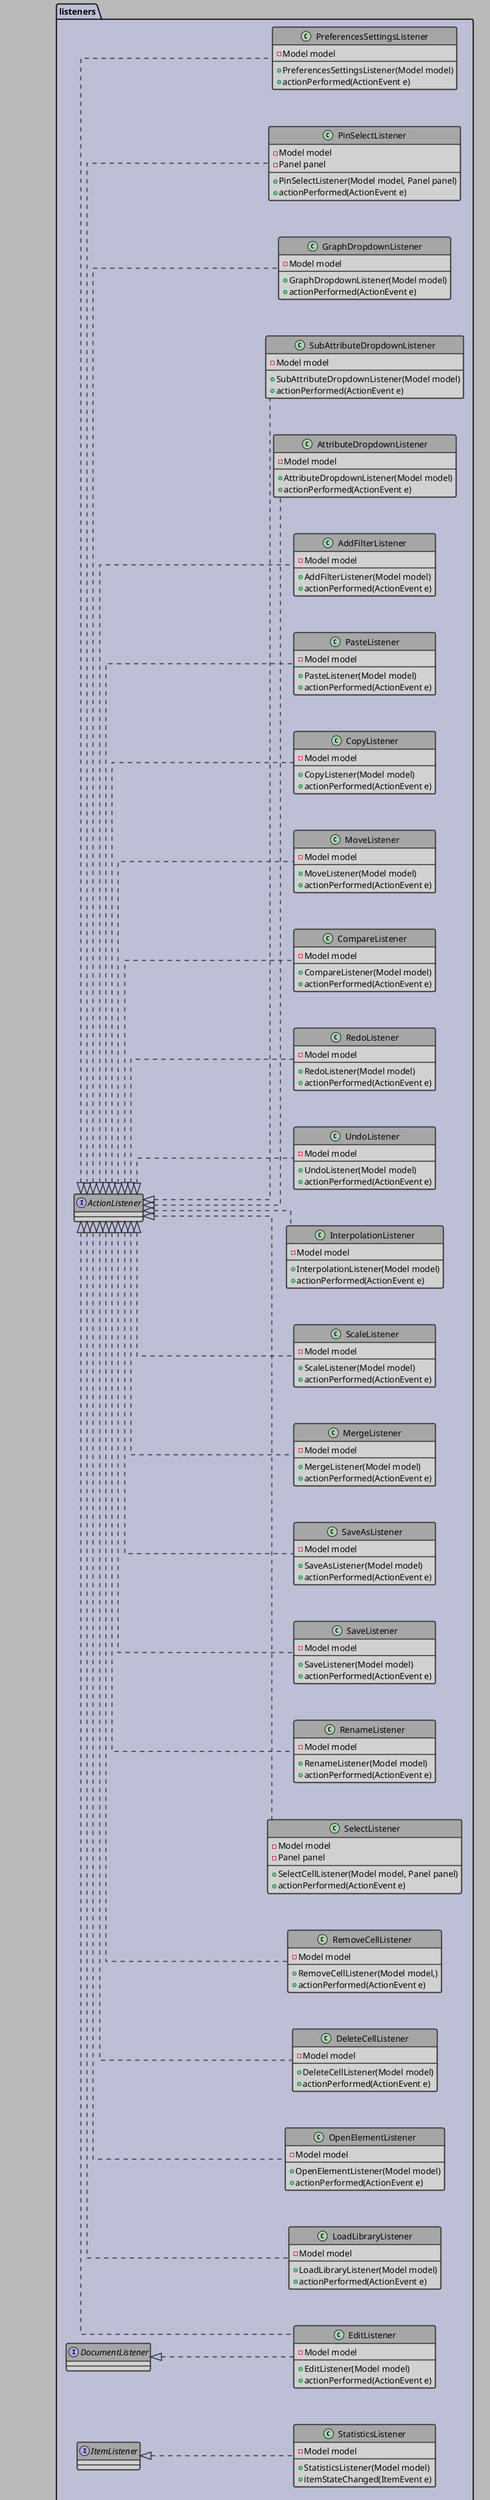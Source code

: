 @startuml
left to right direction

'Style Settings
skinparam {
    Linetype ortho
    BackgroundColor #bababa
    Shadowing false
    Nodesep 60
    Ranksep 50
    
}
skinparam Arrow {
    Color #2e2e2e
    Thickness 1.5
}
skinparam CircledCharacter {
    Radius 8
    FontSize 10
}
skinparam class {
    BackgroundColor #d1d1d1
    BorderColor #2e2e2e
    BorderThickness 1.5
    HeaderBackgroundColor #a6a6a6
}
skinparam package {
    BackgroundColor #bcbfd6
    BorderThickness 1.8
}
skinparam Note {
    BackgroundColor #297547
    BorderColor #171a17
    FontColor #e8e8e8
}

!startsub DIAGRAM
together {
    class EventManager{
        -Model model
        -MainWindow view
        +EventManager(Model model, MainWindow view)
        +initListeners()
    }

    

    class DataUpdateHandler implements IObserver{
        -Model model
        -MainWindow view
        -List<Element> elements
        +UpdateHandler(Model model, MainWindow view)
        +update()

    }

    class SettingsUpdateHandler implements IObserver{
        +SettingsUpdateHandler(Model model, MainWindow view)
        +update()

    }


    class FilterUpdateHandler implements IObserver{
        +FilterUpdateHandler(Model model, Panel panel)
        +update()
    }
    
    class InterpolationHandler implements IObserver{
        +InterpolationHandler(Model model, Panel panel)
        +update()
    }

        
    
}

package listeners{

        class LoadLibraryListener implements ActionListener{
            -Model model
            +LoadLibraryListener(Model model)
            +actionPerformed(ActionEvent e)
        }
        
        class OpenElementListener implements ActionListener{
            -Model model
            +OpenElementListener(Model model)
            +actionPerformed(ActionEvent e)
        }

        class DeleteCellListener implements ActionListener{
            -Model model
            +DeleteCellListener(Model model)
            +actionPerformed(ActionEvent e)
        }

        class RemoveCellListener implements ActionListener{
            -Model model
            +RemoveCellListener(Model model,)
            +actionPerformed(ActionEvent e)
        }

        class SelectListener implements ActionListener{
            -Model model
            -Panel panel
            +SelectCellListener(Model model, Panel panel)
            +actionPerformed(ActionEvent e)
        }

        class RenameListener implements ActionListener{
            -Model model
            +RenameListener(Model model)
            +actionPerformed(ActionEvent e)
        }

        class EditListener implements ActionListener, DocumentListener{
            -Model model
            +EditListener(Model model)
            +actionPerformed(ActionEvent e)
        }

        class SaveListener implements ActionListener{
            -Model model
            +SaveListener(Model model)
            +actionPerformed(ActionEvent e)
        }

        class SaveAsListener implements ActionListener{
            -Model model
            +SaveAsListener(Model model)
            +actionPerformed(ActionEvent e)
        }

        class MergeListener implements ActionListener{
            -Model model
            +MergeListener(Model model)
            +actionPerformed(ActionEvent e)
        }

        class ScaleListener implements ActionListener{
            -Model model
            +ScaleListener(Model model)
            +actionPerformed(ActionEvent e)
        }

        class InterpolationListener implements ActionListener{
            -Model model
            +InterpolationListener(Model model)
            +actionPerformed(ActionEvent e)
        }

        class UndoListener implements ActionListener{
            -Model model
            +UndoListener(Model model)
            +actionPerformed(ActionEvent e)
        }

        class RedoListener implements ActionListener{
            -Model model
            +RedoListener(Model model)
            +actionPerformed(ActionEvent e)
        }

        class StatisticsListener implements ItemListener{
            -Model model
            +StatisticsListener(Model model)
            +itemStateChanged(ItemEvent e)
        }

        class SearchListener implements TextListener{
            -Model model
            +SearchListener(Model model)
            +textValueChanged(TextEvent e)
        }

        class CompareListener implements ActionListener{
            -Model model
            +CompareListener(Model model)
            +actionPerformed(ActionEvent e)
        }

        class MoveListener implements ActionListener{
            -Model model
            +MoveListener(Model model)
            +actionPerformed(ActionEvent e)
        } 

        class CopyListener implements ActionListener{
            -Model model
            +CopyListener(Model model)
            +actionPerformed(ActionEvent e)
        }

        class PasteListener implements ActionListener{
            -Model model
            +PasteListener(Model model)
            +actionPerformed(ActionEvent e)
        }

        class AddFilterListener implements ActionListener{
            -Model model
            +AddFilterListener(Model model)
            +actionPerformed(ActionEvent e)
        }

        class AttributeDropdownListener implements ActionListener{
            -Model model
            +AttributeDropdownListener(Model model)
            +actionPerformed(ActionEvent e)
        }

        class SubAttributeDropdownListener implements ActionListener{
            -Model model
            +SubAttributeDropdownListener(Model model)
            +actionPerformed(ActionEvent e)
        }

        class GraphDropdownListener implements ActionListener{
            -Model model
            +GraphDropdownListener(Model model)
            +actionPerformed(ActionEvent e)
        }

        class PinSelectListener implements ActionListener{
            -Model model
            -Panel panel
            +PinSelectListener(Model model, Panel panel)
            +actionPerformed(ActionEvent e)
        }

        class ShortcutSettingsListener implements KeyListener{
            -Model model
            +ShortcutSettingsListener(Model model)
            +actionPerformed(ActionEvent e)
        }

        class PreferencesSettingsListener implements ActionListener{
            -Model model
            +PreferencesSettingsListener(Model model)
            +actionPerformed(ActionEvent e)

        }


}
!endsub
@enduml
